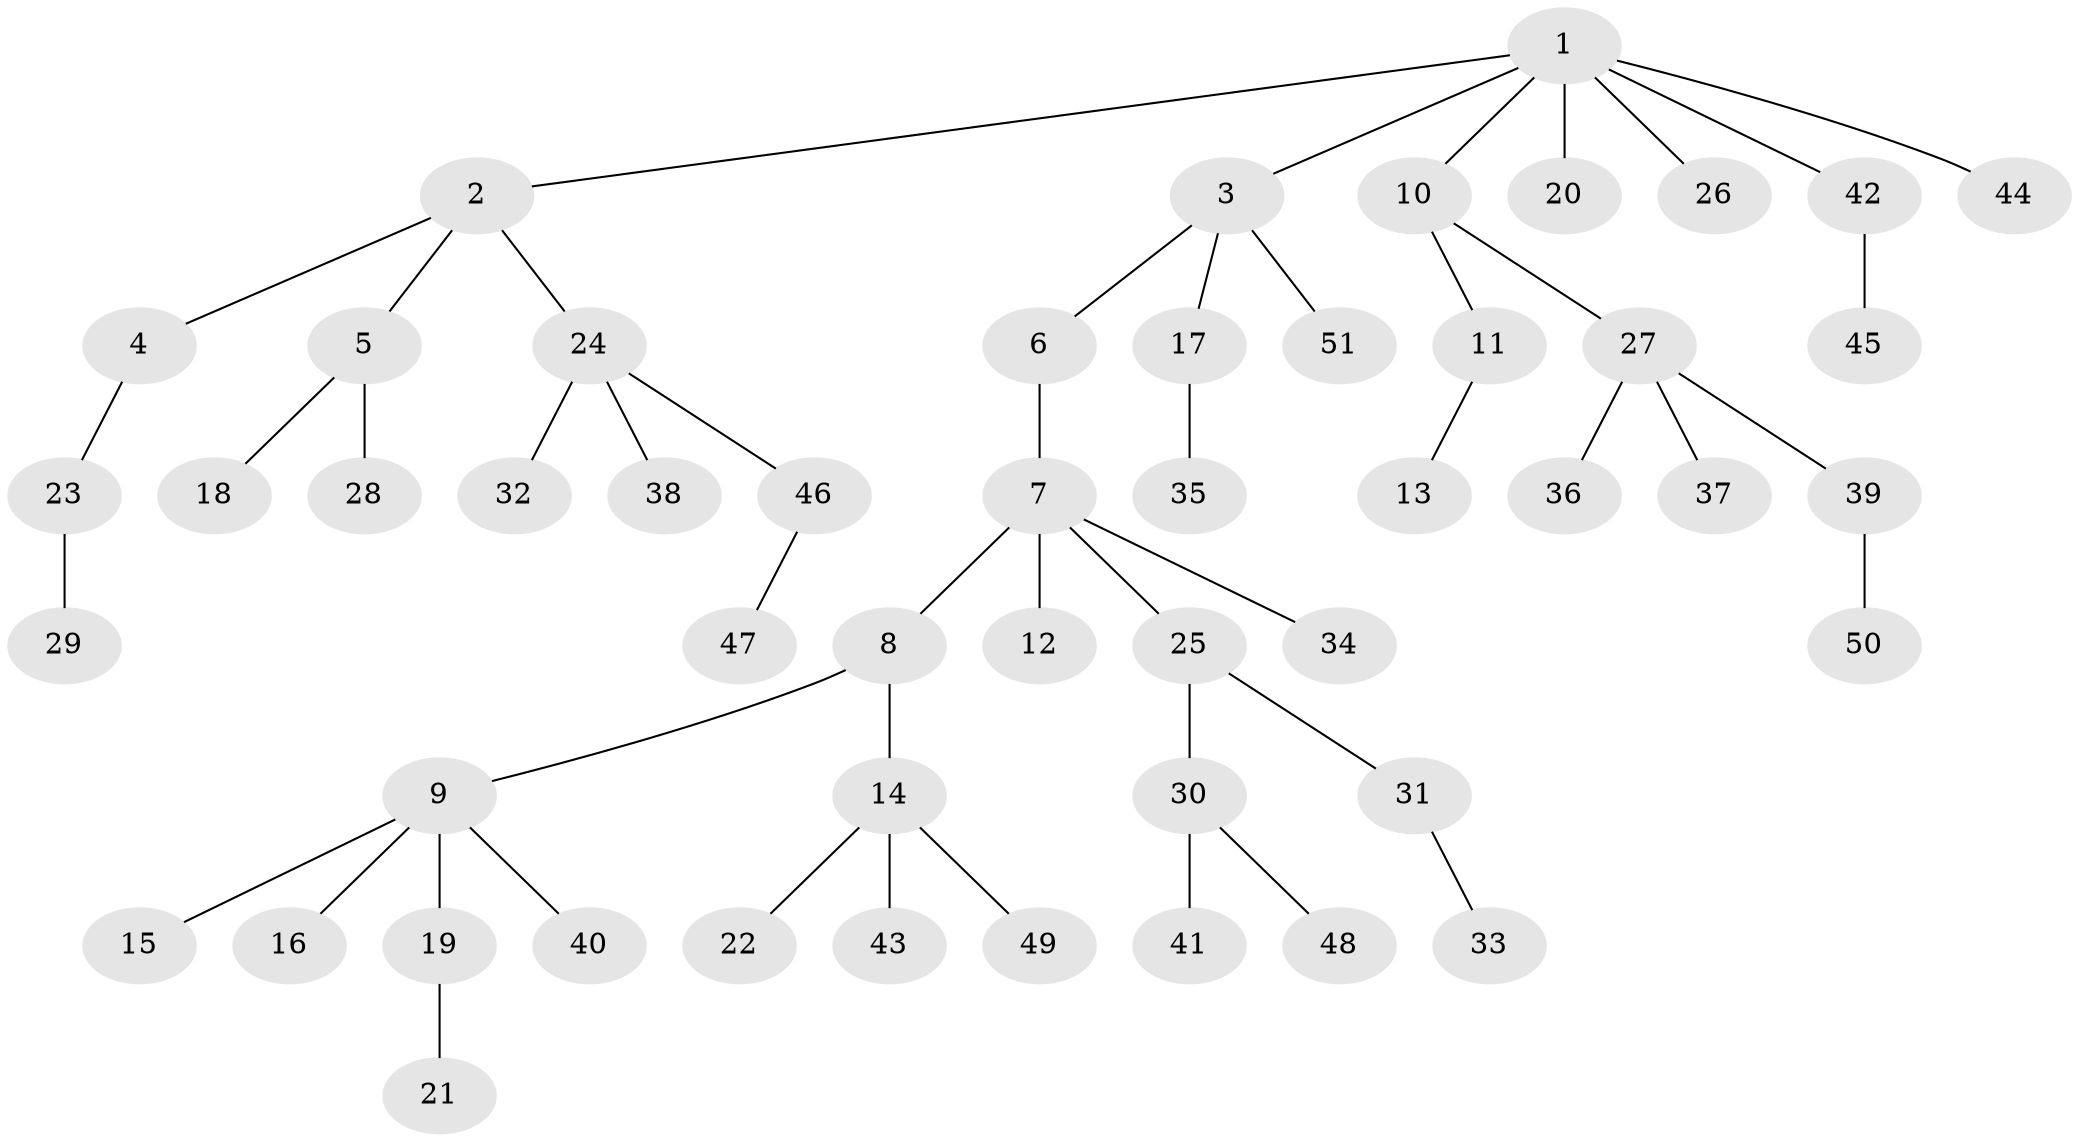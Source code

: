 // coarse degree distribution, {6: 0.08333333333333333, 4: 0.05555555555555555, 2: 0.1388888888888889, 3: 0.1111111111111111, 1: 0.6111111111111112}
// Generated by graph-tools (version 1.1) at 2025/42/03/06/25 10:42:02]
// undirected, 51 vertices, 50 edges
graph export_dot {
graph [start="1"]
  node [color=gray90,style=filled];
  1;
  2;
  3;
  4;
  5;
  6;
  7;
  8;
  9;
  10;
  11;
  12;
  13;
  14;
  15;
  16;
  17;
  18;
  19;
  20;
  21;
  22;
  23;
  24;
  25;
  26;
  27;
  28;
  29;
  30;
  31;
  32;
  33;
  34;
  35;
  36;
  37;
  38;
  39;
  40;
  41;
  42;
  43;
  44;
  45;
  46;
  47;
  48;
  49;
  50;
  51;
  1 -- 2;
  1 -- 3;
  1 -- 10;
  1 -- 20;
  1 -- 26;
  1 -- 42;
  1 -- 44;
  2 -- 4;
  2 -- 5;
  2 -- 24;
  3 -- 6;
  3 -- 17;
  3 -- 51;
  4 -- 23;
  5 -- 18;
  5 -- 28;
  6 -- 7;
  7 -- 8;
  7 -- 12;
  7 -- 25;
  7 -- 34;
  8 -- 9;
  8 -- 14;
  9 -- 15;
  9 -- 16;
  9 -- 19;
  9 -- 40;
  10 -- 11;
  10 -- 27;
  11 -- 13;
  14 -- 22;
  14 -- 43;
  14 -- 49;
  17 -- 35;
  19 -- 21;
  23 -- 29;
  24 -- 32;
  24 -- 38;
  24 -- 46;
  25 -- 30;
  25 -- 31;
  27 -- 36;
  27 -- 37;
  27 -- 39;
  30 -- 41;
  30 -- 48;
  31 -- 33;
  39 -- 50;
  42 -- 45;
  46 -- 47;
}
